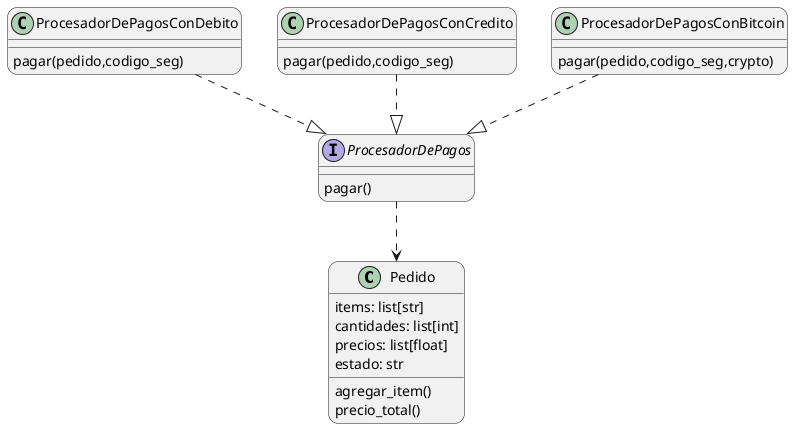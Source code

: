 @startuml OpenClose
skinparam roundcorner 20

class Pedido {
    items: list[str]
    cantidades: list[int]
    precios: list[float]
    estado: str

    agregar_item()
    precio_total()
}

interface ProcesadorDePagos {
    pagar()
}

class ProcesadorDePagosConDebito {
    pagar(pedido,codigo_seg)
}

class ProcesadorDePagosConCredito {
    pagar(pedido,codigo_seg)
}

class ProcesadorDePagosConBitcoin {
    pagar(pedido,codigo_seg,crypto)
}

ProcesadorDePagos ..> Pedido
ProcesadorDePagosConDebito ..|> ProcesadorDePagos
ProcesadorDePagosConCredito ..|> ProcesadorDePagos
ProcesadorDePagosConBitcoin ..|> ProcesadorDePagos
@enduml